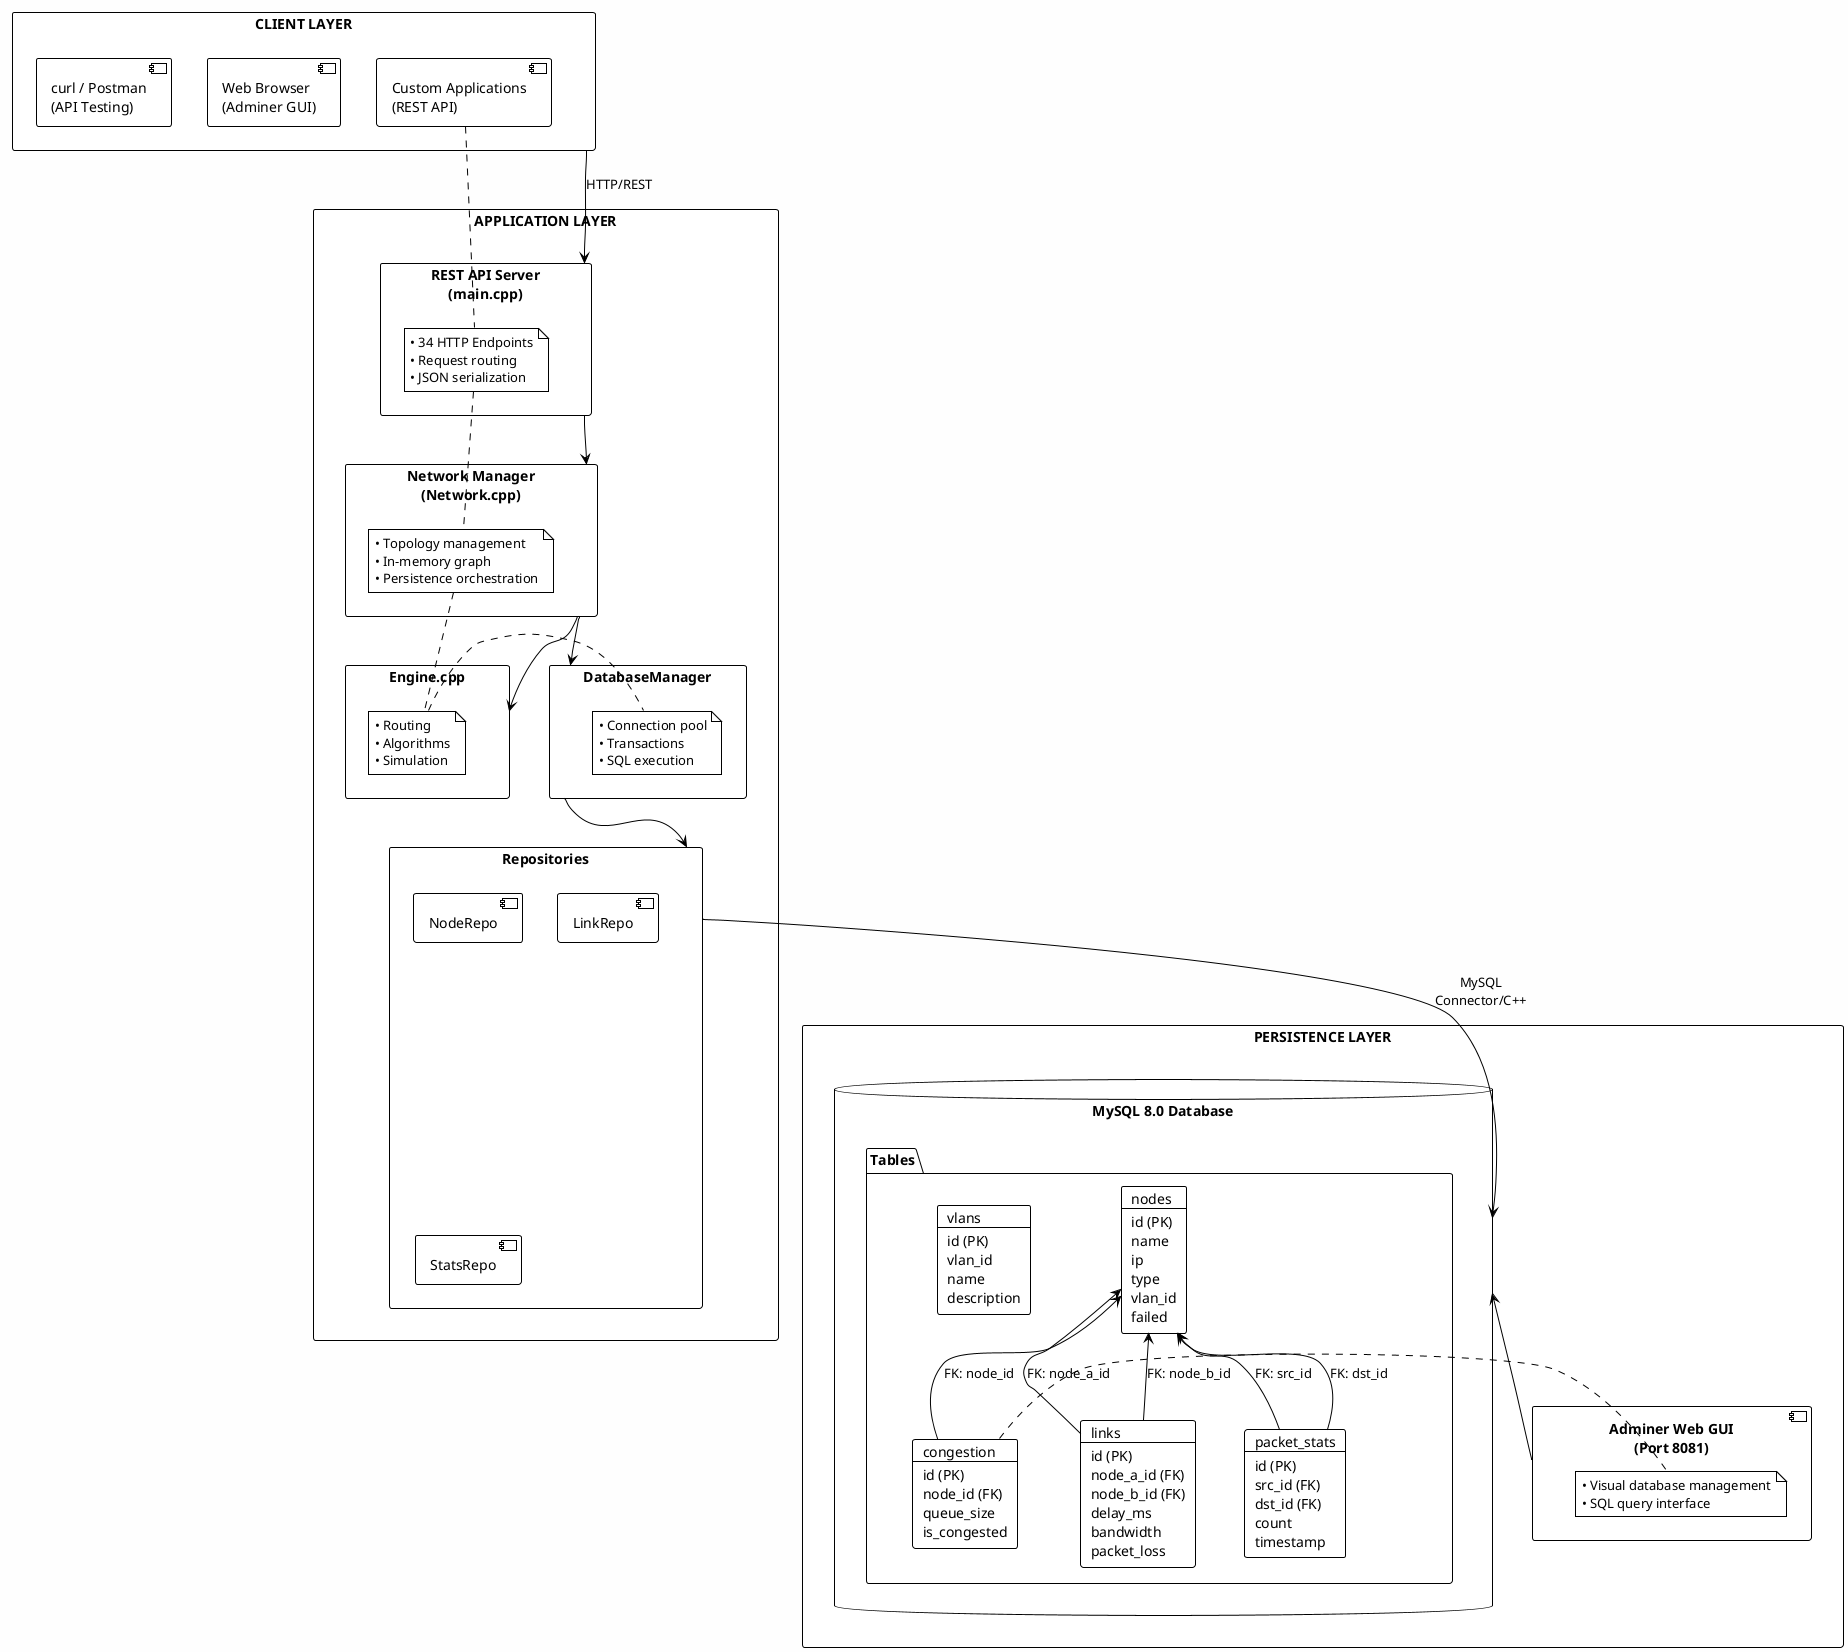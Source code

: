 @startuml system_overview
!theme plain
skinparam backgroundColor #FEFEFE
skinparam packageStyle rectangle

package "CLIENT LAYER" as client {
  component "Web Browser\n(Adminer GUI)" as browser
  component "curl / Postman\n(API Testing)" as curl
  component "Custom Applications\n(REST API)" as apps
}

package "APPLICATION LAYER" as app {
  package "REST API Server\n(main.cpp)" as rest {
    note right
      • 34 HTTP Endpoints
      • Request routing
      • JSON serialization
    end note
  }
  
  package "Network Manager\n(Network.cpp)" as network {
    note right
      • Topology management
      • In-memory graph
      • Persistence orchestration
    end note
  }
  
  package "Engine.cpp" as engine {
    note right
      • Routing
      • Algorithms
      • Simulation
    end note
  }
  
  package "DatabaseManager" as dbmgr {
    note right
      • Connection pool
      • Transactions
      • SQL execution
    end note
  }
  
  package "Repositories" as repos {
    component "NodeRepo" as noderepo
    component "LinkRepo" as linkrepo
    component "StatsRepo" as statsrepo
  }
}

package "PERSISTENCE LAYER" as persist {
  database "MySQL 8.0 Database" as mysql {
    folder "Tables" {
      card "nodes\n----\nid (PK)\nname\nip\ntype\nvlan_id\nfailed" as nodes
      card "links\n----\nid (PK)\nnode_a_id (FK)\nnode_b_id (FK)\ndelay_ms\nbandwidth\npacket_loss" as links
      card "packet_stats\n----\nid (PK)\nsrc_id (FK)\ndst_id (FK)\ncount\ntimestamp" as stats
      card "vlans\n----\nid (PK)\nvlan_id\nname\ndescription" as vlans
      card "congestion\n----\nid (PK)\nnode_id (FK)\nqueue_size\nis_congested" as congestion
    }
  }
  
  component "Adminer Web GUI\n(Port 8081)" as adminer {
    note right
      • Visual database management
      • SQL query interface
    end note
  }
}

' Connections
client -down-> rest : HTTP/REST
rest -down-> network
network -down-> engine
network -down-> dbmgr
dbmgr -down-> repos
repos -down-> mysql : MySQL\nConnector/C++
adminer -up-> mysql

' Relationships
links -up-> nodes : FK: node_a_id
links -up-> nodes : FK: node_b_id
stats -up-> nodes : FK: src_id
stats -up-> nodes : FK: dst_id
congestion -up-> nodes : FK: node_id

@enduml
